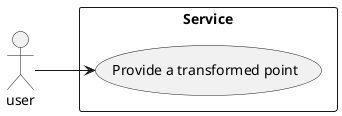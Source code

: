 @startuml
left to right direction
actor user
rectangle Service {
  usecase "Provide a transformed point" as UC1
}
user --> UC1
@enduml